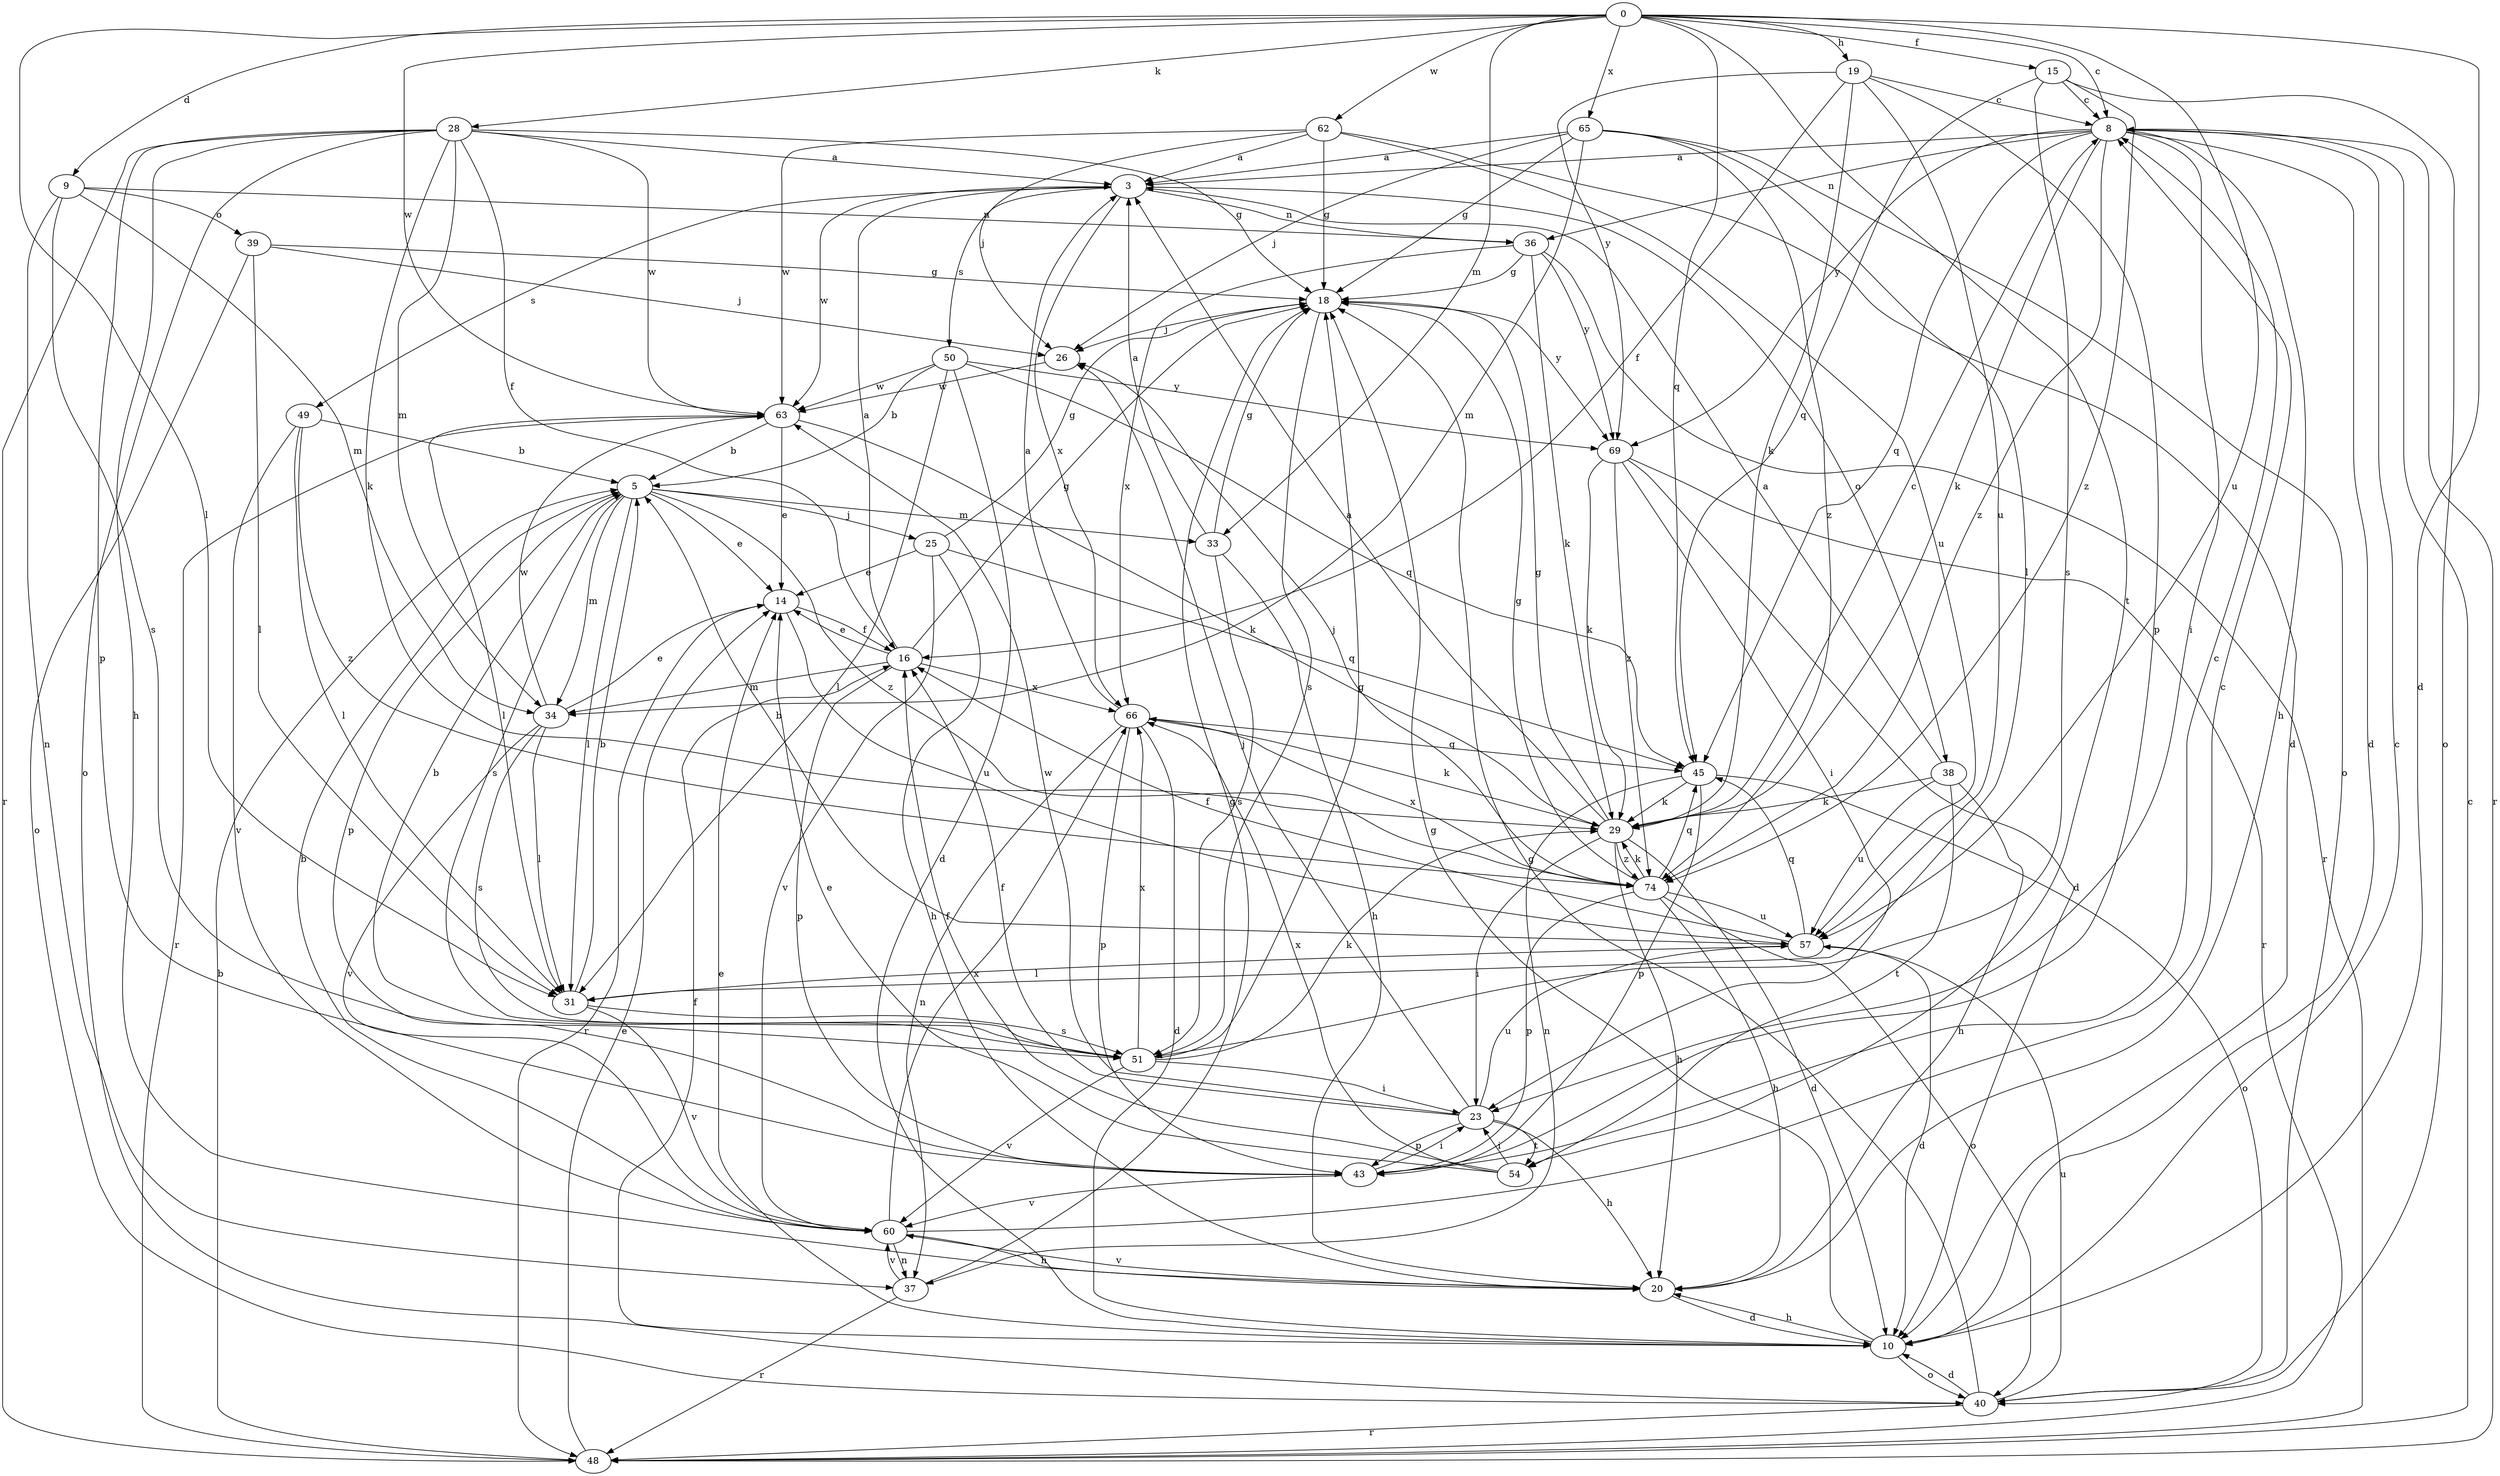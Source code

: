 strict digraph  {
0;
3;
5;
8;
9;
10;
14;
15;
16;
18;
19;
20;
23;
25;
26;
28;
29;
31;
33;
34;
36;
37;
38;
39;
40;
43;
45;
48;
49;
50;
51;
54;
57;
60;
62;
63;
65;
66;
69;
74;
0 -> 8  [label=c];
0 -> 9  [label=d];
0 -> 10  [label=d];
0 -> 15  [label=f];
0 -> 19  [label=h];
0 -> 28  [label=k];
0 -> 31  [label=l];
0 -> 33  [label=m];
0 -> 45  [label=q];
0 -> 54  [label=t];
0 -> 57  [label=u];
0 -> 62  [label=w];
0 -> 63  [label=w];
0 -> 65  [label=x];
3 -> 36  [label=n];
3 -> 38  [label=o];
3 -> 49  [label=s];
3 -> 50  [label=s];
3 -> 63  [label=w];
3 -> 66  [label=x];
5 -> 14  [label=e];
5 -> 25  [label=j];
5 -> 31  [label=l];
5 -> 33  [label=m];
5 -> 34  [label=m];
5 -> 43  [label=p];
5 -> 51  [label=s];
5 -> 74  [label=z];
8 -> 3  [label=a];
8 -> 10  [label=d];
8 -> 20  [label=h];
8 -> 23  [label=i];
8 -> 29  [label=k];
8 -> 36  [label=n];
8 -> 45  [label=q];
8 -> 48  [label=r];
8 -> 69  [label=y];
8 -> 74  [label=z];
9 -> 34  [label=m];
9 -> 36  [label=n];
9 -> 37  [label=n];
9 -> 39  [label=o];
9 -> 51  [label=s];
10 -> 8  [label=c];
10 -> 14  [label=e];
10 -> 16  [label=f];
10 -> 18  [label=g];
10 -> 20  [label=h];
10 -> 40  [label=o];
14 -> 16  [label=f];
14 -> 48  [label=r];
14 -> 57  [label=u];
15 -> 8  [label=c];
15 -> 40  [label=o];
15 -> 45  [label=q];
15 -> 51  [label=s];
15 -> 74  [label=z];
16 -> 3  [label=a];
16 -> 14  [label=e];
16 -> 18  [label=g];
16 -> 34  [label=m];
16 -> 43  [label=p];
16 -> 66  [label=x];
18 -> 26  [label=j];
18 -> 51  [label=s];
18 -> 69  [label=y];
19 -> 8  [label=c];
19 -> 16  [label=f];
19 -> 29  [label=k];
19 -> 43  [label=p];
19 -> 57  [label=u];
19 -> 69  [label=y];
20 -> 10  [label=d];
20 -> 60  [label=v];
23 -> 16  [label=f];
23 -> 20  [label=h];
23 -> 26  [label=j];
23 -> 43  [label=p];
23 -> 54  [label=t];
23 -> 57  [label=u];
23 -> 63  [label=w];
25 -> 14  [label=e];
25 -> 18  [label=g];
25 -> 20  [label=h];
25 -> 45  [label=q];
25 -> 60  [label=v];
26 -> 63  [label=w];
28 -> 3  [label=a];
28 -> 16  [label=f];
28 -> 18  [label=g];
28 -> 20  [label=h];
28 -> 29  [label=k];
28 -> 34  [label=m];
28 -> 40  [label=o];
28 -> 43  [label=p];
28 -> 48  [label=r];
28 -> 63  [label=w];
29 -> 3  [label=a];
29 -> 8  [label=c];
29 -> 10  [label=d];
29 -> 18  [label=g];
29 -> 20  [label=h];
29 -> 23  [label=i];
29 -> 74  [label=z];
31 -> 5  [label=b];
31 -> 51  [label=s];
31 -> 60  [label=v];
33 -> 3  [label=a];
33 -> 18  [label=g];
33 -> 20  [label=h];
33 -> 51  [label=s];
34 -> 14  [label=e];
34 -> 31  [label=l];
34 -> 51  [label=s];
34 -> 60  [label=v];
34 -> 63  [label=w];
36 -> 18  [label=g];
36 -> 29  [label=k];
36 -> 48  [label=r];
36 -> 66  [label=x];
36 -> 69  [label=y];
37 -> 18  [label=g];
37 -> 48  [label=r];
37 -> 60  [label=v];
38 -> 3  [label=a];
38 -> 20  [label=h];
38 -> 29  [label=k];
38 -> 54  [label=t];
38 -> 57  [label=u];
39 -> 18  [label=g];
39 -> 26  [label=j];
39 -> 31  [label=l];
39 -> 40  [label=o];
40 -> 10  [label=d];
40 -> 18  [label=g];
40 -> 48  [label=r];
40 -> 57  [label=u];
43 -> 8  [label=c];
43 -> 23  [label=i];
43 -> 60  [label=v];
45 -> 29  [label=k];
45 -> 37  [label=n];
45 -> 40  [label=o];
45 -> 43  [label=p];
48 -> 5  [label=b];
48 -> 8  [label=c];
48 -> 14  [label=e];
49 -> 5  [label=b];
49 -> 31  [label=l];
49 -> 60  [label=v];
49 -> 74  [label=z];
50 -> 5  [label=b];
50 -> 10  [label=d];
50 -> 31  [label=l];
50 -> 45  [label=q];
50 -> 63  [label=w];
50 -> 69  [label=y];
51 -> 5  [label=b];
51 -> 18  [label=g];
51 -> 23  [label=i];
51 -> 29  [label=k];
51 -> 60  [label=v];
51 -> 66  [label=x];
54 -> 14  [label=e];
54 -> 16  [label=f];
54 -> 23  [label=i];
54 -> 66  [label=x];
57 -> 5  [label=b];
57 -> 10  [label=d];
57 -> 16  [label=f];
57 -> 31  [label=l];
57 -> 45  [label=q];
60 -> 5  [label=b];
60 -> 8  [label=c];
60 -> 20  [label=h];
60 -> 37  [label=n];
60 -> 66  [label=x];
62 -> 3  [label=a];
62 -> 10  [label=d];
62 -> 18  [label=g];
62 -> 26  [label=j];
62 -> 57  [label=u];
62 -> 63  [label=w];
63 -> 5  [label=b];
63 -> 14  [label=e];
63 -> 29  [label=k];
63 -> 31  [label=l];
63 -> 48  [label=r];
65 -> 3  [label=a];
65 -> 18  [label=g];
65 -> 26  [label=j];
65 -> 31  [label=l];
65 -> 34  [label=m];
65 -> 40  [label=o];
65 -> 74  [label=z];
66 -> 3  [label=a];
66 -> 10  [label=d];
66 -> 29  [label=k];
66 -> 37  [label=n];
66 -> 43  [label=p];
66 -> 45  [label=q];
69 -> 10  [label=d];
69 -> 23  [label=i];
69 -> 29  [label=k];
69 -> 48  [label=r];
69 -> 74  [label=z];
74 -> 18  [label=g];
74 -> 20  [label=h];
74 -> 26  [label=j];
74 -> 29  [label=k];
74 -> 40  [label=o];
74 -> 43  [label=p];
74 -> 45  [label=q];
74 -> 57  [label=u];
74 -> 66  [label=x];
}

